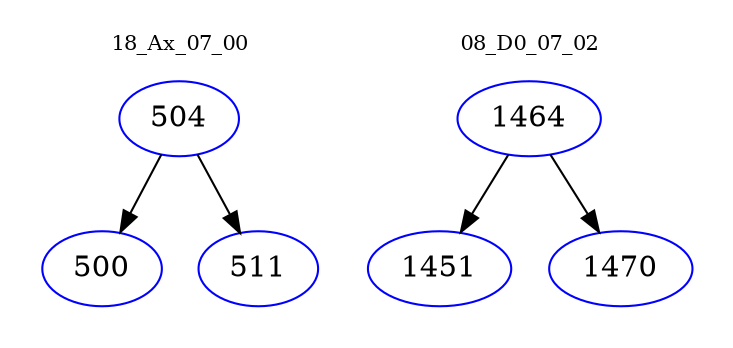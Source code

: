 digraph{
subgraph cluster_0 {
color = white
label = "18_Ax_07_00";
fontsize=10;
T0_504 [label="504", color="blue"]
T0_504 -> T0_500 [color="black"]
T0_500 [label="500", color="blue"]
T0_504 -> T0_511 [color="black"]
T0_511 [label="511", color="blue"]
}
subgraph cluster_1 {
color = white
label = "08_D0_07_02";
fontsize=10;
T1_1464 [label="1464", color="blue"]
T1_1464 -> T1_1451 [color="black"]
T1_1451 [label="1451", color="blue"]
T1_1464 -> T1_1470 [color="black"]
T1_1470 [label="1470", color="blue"]
}
}
